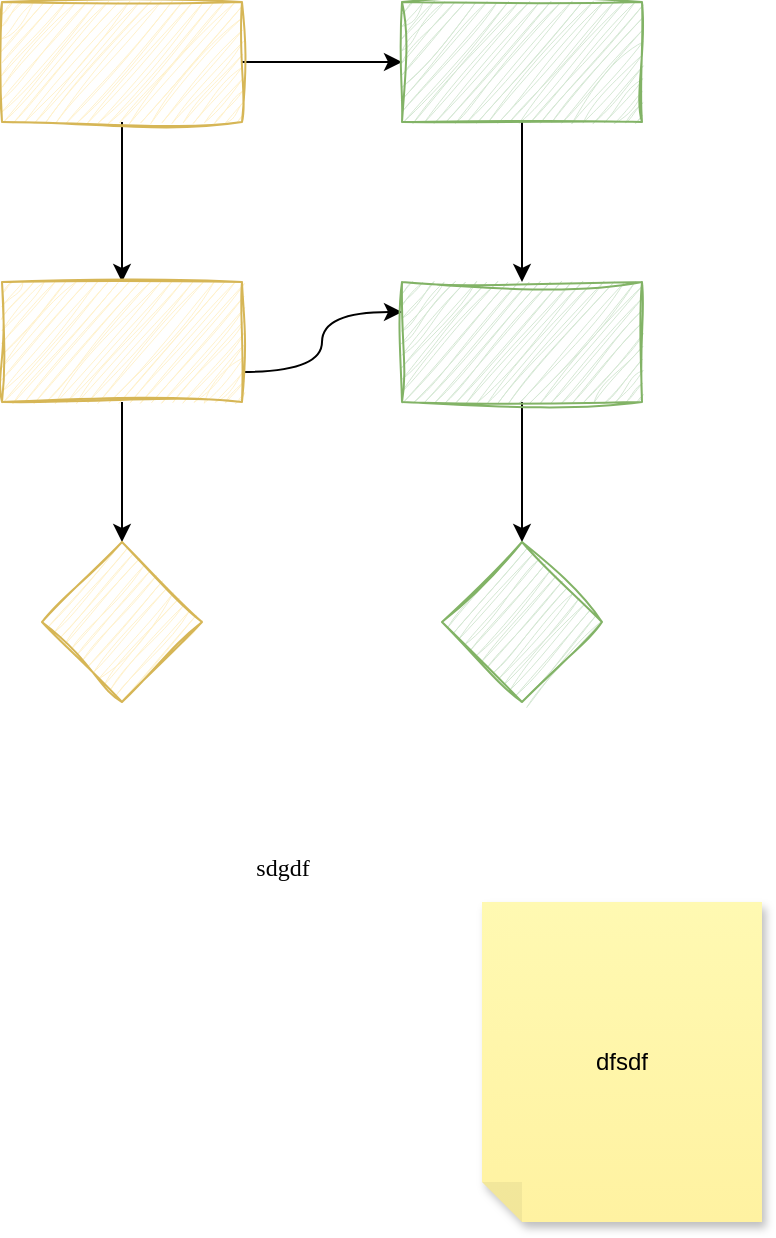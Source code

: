 <mxfile version="22.1.2" type="github">
  <diagram id="N4hHOma0WTvLOwuluIMC" name="第 1 页">
    <mxGraphModel dx="1434" dy="746" grid="1" gridSize="10" guides="1" tooltips="1" connect="1" arrows="1" fold="1" page="1" pageScale="1" pageWidth="827" pageHeight="1169" math="0" shadow="0">
      <root>
        <mxCell id="0" />
        <mxCell id="1" parent="0" />
        <mxCell id="YwhvhihsFh-twyvebQlw-3" value="" style="edgeStyle=orthogonalEdgeStyle;rounded=0;orthogonalLoop=1;jettySize=auto;html=1;" parent="1" source="YwhvhihsFh-twyvebQlw-1" target="YwhvhihsFh-twyvebQlw-2" edge="1">
          <mxGeometry relative="1" as="geometry" />
        </mxCell>
        <mxCell id="YwhvhihsFh-twyvebQlw-7" value="" style="edgeStyle=orthogonalEdgeStyle;rounded=0;orthogonalLoop=1;jettySize=auto;html=1;" parent="1" source="YwhvhihsFh-twyvebQlw-1" target="YwhvhihsFh-twyvebQlw-6" edge="1">
          <mxGeometry relative="1" as="geometry" />
        </mxCell>
        <mxCell id="YwhvhihsFh-twyvebQlw-1" value="" style="rounded=0;whiteSpace=wrap;html=1;fillColor=#fff2cc;strokeColor=#d6b656;sketch=1;curveFitting=1;jiggle=2;" parent="1" vertex="1">
          <mxGeometry x="100" y="170" width="120" height="60" as="geometry" />
        </mxCell>
        <mxCell id="YwhvhihsFh-twyvebQlw-5" value="" style="edgeStyle=orthogonalEdgeStyle;rounded=0;orthogonalLoop=1;jettySize=auto;html=1;" parent="1" source="YwhvhihsFh-twyvebQlw-2" target="YwhvhihsFh-twyvebQlw-4" edge="1">
          <mxGeometry relative="1" as="geometry" />
        </mxCell>
        <mxCell id="YwhvhihsFh-twyvebQlw-12" style="edgeStyle=orthogonalEdgeStyle;orthogonalLoop=1;jettySize=auto;html=1;exitX=1;exitY=0.75;exitDx=0;exitDy=0;entryX=0;entryY=0.25;entryDx=0;entryDy=0;curved=1;" parent="1" source="YwhvhihsFh-twyvebQlw-2" target="YwhvhihsFh-twyvebQlw-8" edge="1">
          <mxGeometry relative="1" as="geometry" />
        </mxCell>
        <mxCell id="YwhvhihsFh-twyvebQlw-2" value="" style="rounded=0;whiteSpace=wrap;html=1;fillColor=#fff2cc;strokeColor=#d6b656;sketch=1;curveFitting=1;jiggle=2;" parent="1" vertex="1">
          <mxGeometry x="100" y="310" width="120" height="60" as="geometry" />
        </mxCell>
        <mxCell id="YwhvhihsFh-twyvebQlw-4" value="" style="rhombus;whiteSpace=wrap;html=1;fillColor=#fff2cc;strokeColor=#d6b656;rounded=0;sketch=1;curveFitting=1;jiggle=2;" parent="1" vertex="1">
          <mxGeometry x="120" y="440" width="80" height="80" as="geometry" />
        </mxCell>
        <mxCell id="YwhvhihsFh-twyvebQlw-9" value="" style="edgeStyle=orthogonalEdgeStyle;rounded=0;orthogonalLoop=1;jettySize=auto;html=1;" parent="1" source="YwhvhihsFh-twyvebQlw-6" target="YwhvhihsFh-twyvebQlw-8" edge="1">
          <mxGeometry relative="1" as="geometry" />
        </mxCell>
        <mxCell id="YwhvhihsFh-twyvebQlw-6" value="" style="rounded=0;whiteSpace=wrap;html=1;fillColor=#d5e8d4;strokeColor=#82b366;sketch=1;curveFitting=1;jiggle=2;" parent="1" vertex="1">
          <mxGeometry x="300" y="170" width="120" height="60" as="geometry" />
        </mxCell>
        <mxCell id="YwhvhihsFh-twyvebQlw-11" value="" style="edgeStyle=orthogonalEdgeStyle;rounded=0;orthogonalLoop=1;jettySize=auto;html=1;" parent="1" source="YwhvhihsFh-twyvebQlw-8" target="YwhvhihsFh-twyvebQlw-10" edge="1">
          <mxGeometry relative="1" as="geometry" />
        </mxCell>
        <mxCell id="YwhvhihsFh-twyvebQlw-8" value="" style="rounded=0;whiteSpace=wrap;html=1;fillColor=#d5e8d4;strokeColor=#82b366;sketch=1;curveFitting=1;jiggle=2;" parent="1" vertex="1">
          <mxGeometry x="300" y="310" width="120" height="60" as="geometry" />
        </mxCell>
        <mxCell id="YwhvhihsFh-twyvebQlw-10" value="" style="rhombus;whiteSpace=wrap;html=1;fillColor=#d5e8d4;strokeColor=#82b366;rounded=0;sketch=1;curveFitting=1;jiggle=2;" parent="1" vertex="1">
          <mxGeometry x="320" y="440" width="80" height="80" as="geometry" />
        </mxCell>
        <mxCell id="5C7ZfnxrqSGQkFej_tRa-1" value="sdgdf" style="text;html=1;align=center;verticalAlign=middle;resizable=0;points=[];autosize=1;strokeColor=none;fillColor=none;fontFamily=Comic Sans MS;fontStyle=0" vertex="1" parent="1">
          <mxGeometry x="210" y="588" width="60" height="30" as="geometry" />
        </mxCell>
        <mxCell id="5C7ZfnxrqSGQkFej_tRa-2" value="dfsdf" style="shape=note;whiteSpace=wrap;html=1;backgroundOutline=1;fontColor=#000000;darkOpacity=0.05;fillColor=#FFF9B2;strokeColor=none;fillStyle=solid;direction=west;gradientDirection=north;gradientColor=#FFF2A1;shadow=1;size=20;pointerEvents=1;" vertex="1" parent="1">
          <mxGeometry x="340" y="620" width="140" height="160" as="geometry" />
        </mxCell>
      </root>
    </mxGraphModel>
  </diagram>
</mxfile>
